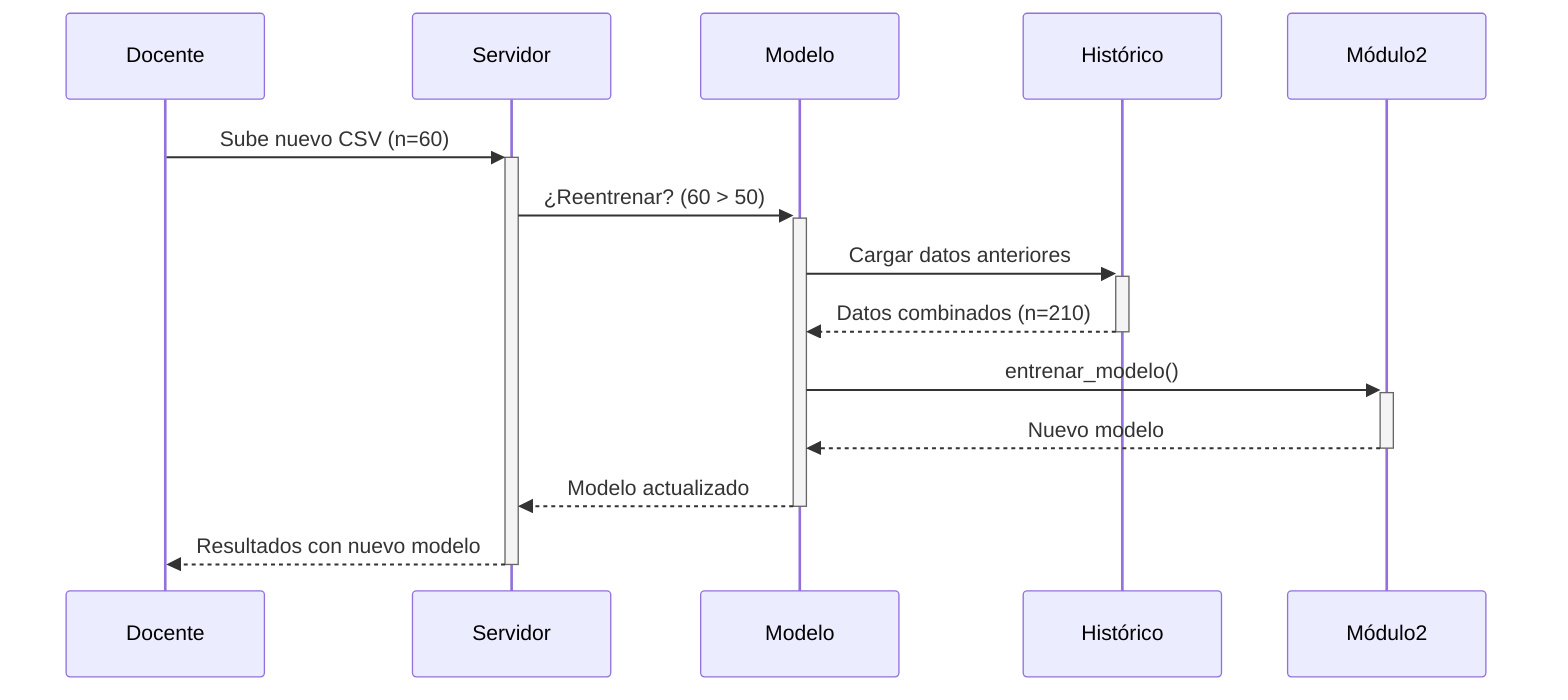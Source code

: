 sequenceDiagram
    Docente->>+Servidor: Sube nuevo CSV (n=60)
    Servidor->>+Modelo: ¿Reentrenar? (60 > 50)
    Modelo->>+Histórico: Cargar datos anteriores
    Histórico-->>-Modelo: Datos combinados (n=210)
    Modelo->>+Módulo2: entrenar_modelo()
    Módulo2-->>-Modelo: Nuevo modelo
    Modelo-->>-Servidor: Modelo actualizado
    Servidor-->>-Docente: Resultados con nuevo modelo